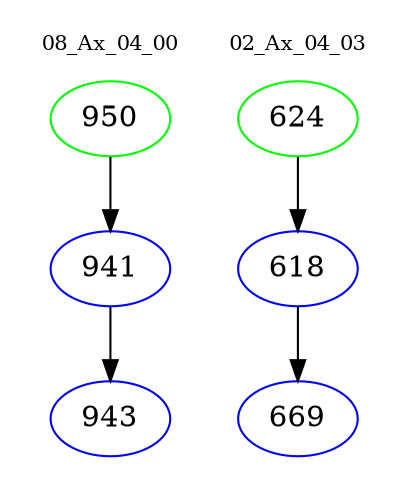 digraph{
subgraph cluster_0 {
color = white
label = "08_Ax_04_00";
fontsize=10;
T0_950 [label="950", color="green"]
T0_950 -> T0_941 [color="black"]
T0_941 [label="941", color="blue"]
T0_941 -> T0_943 [color="black"]
T0_943 [label="943", color="blue"]
}
subgraph cluster_1 {
color = white
label = "02_Ax_04_03";
fontsize=10;
T1_624 [label="624", color="green"]
T1_624 -> T1_618 [color="black"]
T1_618 [label="618", color="blue"]
T1_618 -> T1_669 [color="black"]
T1_669 [label="669", color="blue"]
}
}
